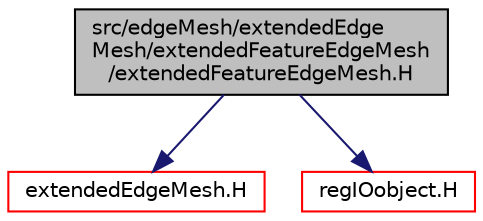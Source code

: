 digraph "src/edgeMesh/extendedEdgeMesh/extendedFeatureEdgeMesh/extendedFeatureEdgeMesh.H"
{
  bgcolor="transparent";
  edge [fontname="Helvetica",fontsize="10",labelfontname="Helvetica",labelfontsize="10"];
  node [fontname="Helvetica",fontsize="10",shape=record];
  Node1 [label="src/edgeMesh/extendedEdge\lMesh/extendedFeatureEdgeMesh\l/extendedFeatureEdgeMesh.H",height=0.2,width=0.4,color="black", fillcolor="grey75", style="filled", fontcolor="black"];
  Node1 -> Node2 [color="midnightblue",fontsize="10",style="solid",fontname="Helvetica"];
  Node2 [label="extendedEdgeMesh.H",height=0.2,width=0.4,color="red",URL="$a05115.html"];
  Node1 -> Node3 [color="midnightblue",fontsize="10",style="solid",fontname="Helvetica"];
  Node3 [label="regIOobject.H",height=0.2,width=0.4,color="red",URL="$a08021.html"];
}
